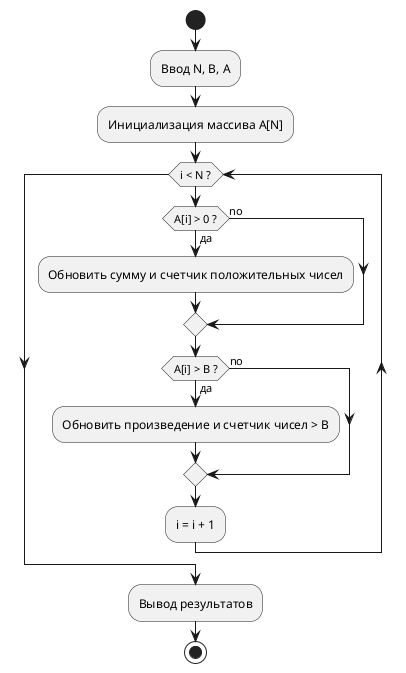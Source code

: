 @startuml

start
:Ввод N, B, A;
:Инициализация массива A[N];
while (i < N ?)
  if (A[i] > 0 ?) then (да)
    :Обновить сумму и счетчик положительных чисел;
  else (no)
  endif
  if (A[i] > B ?) then (да)
     :Обновить произведение и счетчик чисел > B;
  else (no)
  endif
  :i = i + 1;
endwhile
:Вывод результатов;
stop

@enduml